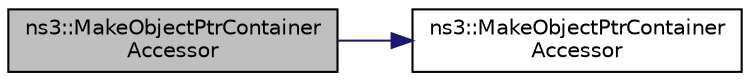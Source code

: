 digraph "ns3::MakeObjectPtrContainerAccessor"
{
  edge [fontname="Helvetica",fontsize="10",labelfontname="Helvetica",labelfontsize="10"];
  node [fontname="Helvetica",fontsize="10",shape=record];
  rankdir="LR";
  Node1 [label="ns3::MakeObjectPtrContainer\lAccessor",height=0.2,width=0.4,color="black", fillcolor="grey75", style="filled", fontcolor="black"];
  Node1 -> Node2 [color="midnightblue",fontsize="10",style="solid"];
  Node2 [label="ns3::MakeObjectPtrContainer\lAccessor",height=0.2,width=0.4,color="black", fillcolor="white", style="filled",URL="$d7/d2e/namespacens3.html#a27492bed56d5266007f881de9b5c1dbf"];
}
